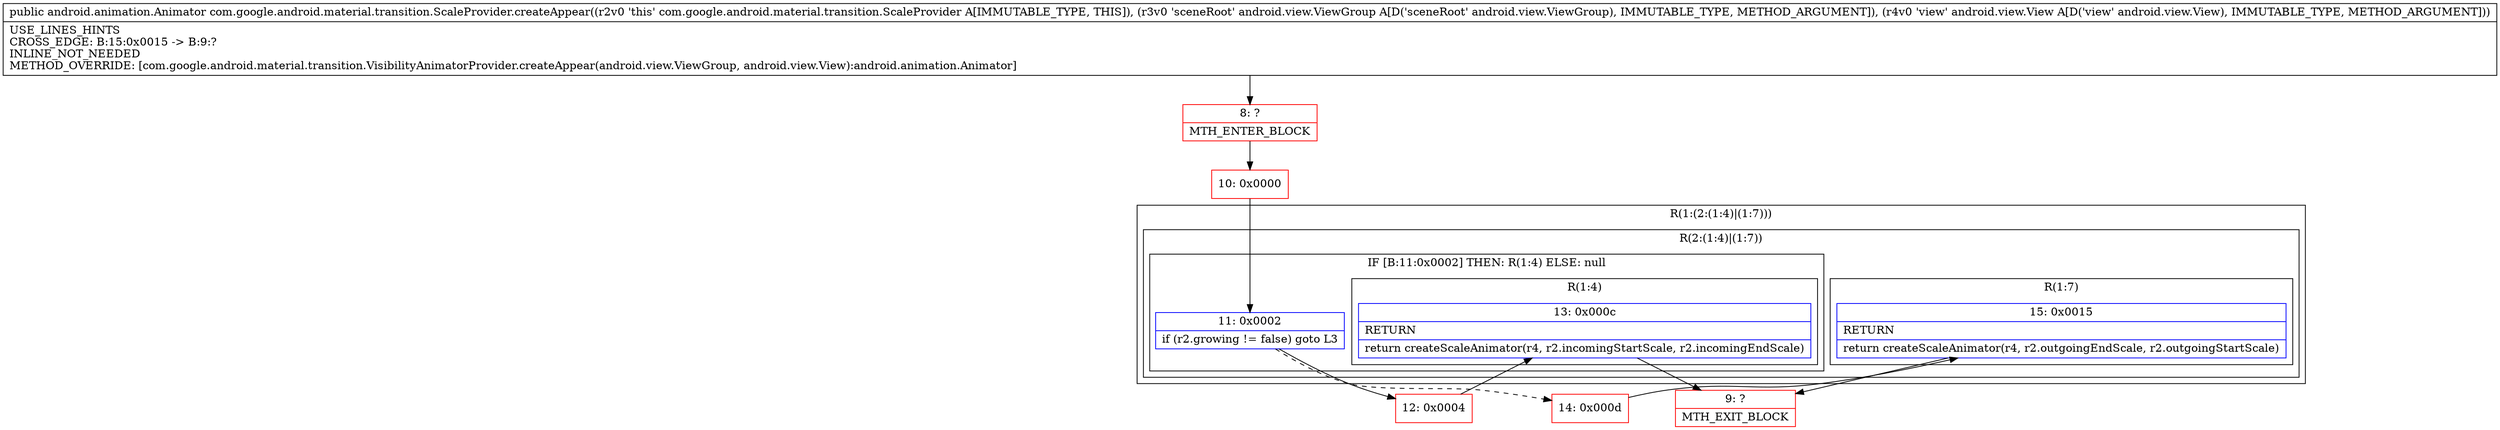 digraph "CFG forcom.google.android.material.transition.ScaleProvider.createAppear(Landroid\/view\/ViewGroup;Landroid\/view\/View;)Landroid\/animation\/Animator;" {
subgraph cluster_Region_1648796966 {
label = "R(1:(2:(1:4)|(1:7)))";
node [shape=record,color=blue];
subgraph cluster_Region_385614430 {
label = "R(2:(1:4)|(1:7))";
node [shape=record,color=blue];
subgraph cluster_IfRegion_299196829 {
label = "IF [B:11:0x0002] THEN: R(1:4) ELSE: null";
node [shape=record,color=blue];
Node_11 [shape=record,label="{11\:\ 0x0002|if (r2.growing != false) goto L3\l}"];
subgraph cluster_Region_1017856188 {
label = "R(1:4)";
node [shape=record,color=blue];
Node_13 [shape=record,label="{13\:\ 0x000c|RETURN\l|return createScaleAnimator(r4, r2.incomingStartScale, r2.incomingEndScale)\l}"];
}
}
subgraph cluster_Region_1796455834 {
label = "R(1:7)";
node [shape=record,color=blue];
Node_15 [shape=record,label="{15\:\ 0x0015|RETURN\l|return createScaleAnimator(r4, r2.outgoingEndScale, r2.outgoingStartScale)\l}"];
}
}
}
Node_8 [shape=record,color=red,label="{8\:\ ?|MTH_ENTER_BLOCK\l}"];
Node_10 [shape=record,color=red,label="{10\:\ 0x0000}"];
Node_12 [shape=record,color=red,label="{12\:\ 0x0004}"];
Node_9 [shape=record,color=red,label="{9\:\ ?|MTH_EXIT_BLOCK\l}"];
Node_14 [shape=record,color=red,label="{14\:\ 0x000d}"];
MethodNode[shape=record,label="{public android.animation.Animator com.google.android.material.transition.ScaleProvider.createAppear((r2v0 'this' com.google.android.material.transition.ScaleProvider A[IMMUTABLE_TYPE, THIS]), (r3v0 'sceneRoot' android.view.ViewGroup A[D('sceneRoot' android.view.ViewGroup), IMMUTABLE_TYPE, METHOD_ARGUMENT]), (r4v0 'view' android.view.View A[D('view' android.view.View), IMMUTABLE_TYPE, METHOD_ARGUMENT]))  | USE_LINES_HINTS\lCROSS_EDGE: B:15:0x0015 \-\> B:9:?\lINLINE_NOT_NEEDED\lMETHOD_OVERRIDE: [com.google.android.material.transition.VisibilityAnimatorProvider.createAppear(android.view.ViewGroup, android.view.View):android.animation.Animator]\l}"];
MethodNode -> Node_8;Node_11 -> Node_12;
Node_11 -> Node_14[style=dashed];
Node_13 -> Node_9;
Node_15 -> Node_9;
Node_8 -> Node_10;
Node_10 -> Node_11;
Node_12 -> Node_13;
Node_14 -> Node_15;
}

